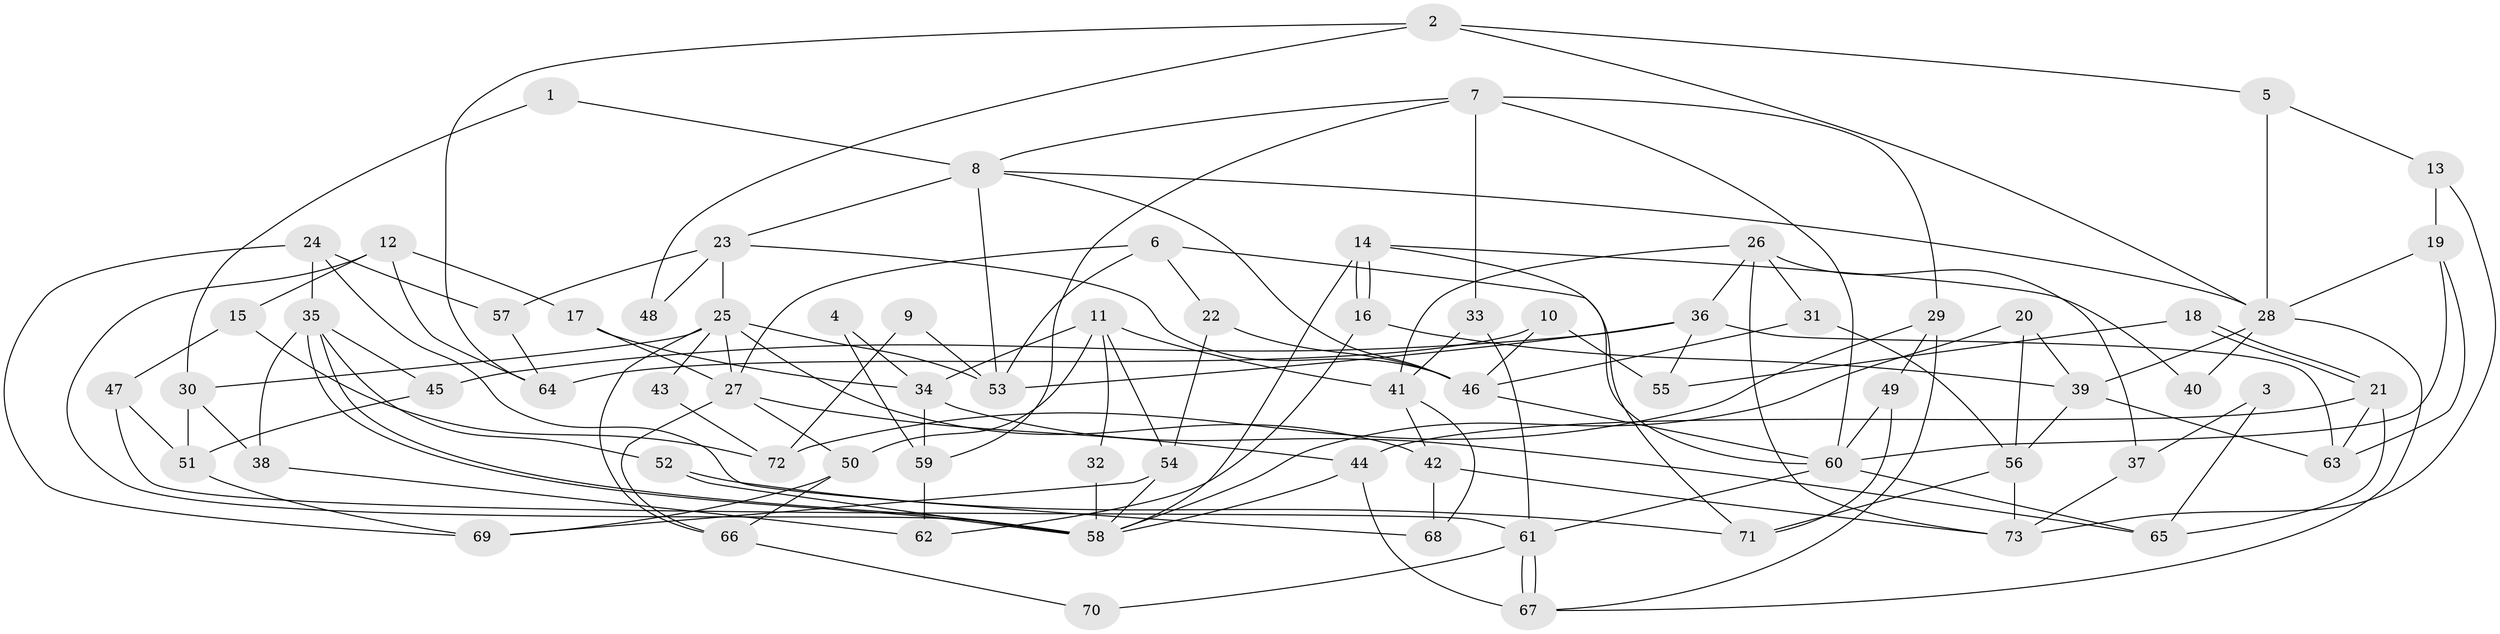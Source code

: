 // Generated by graph-tools (version 1.1) at 2025/26/03/09/25 03:26:19]
// undirected, 73 vertices, 146 edges
graph export_dot {
graph [start="1"]
  node [color=gray90,style=filled];
  1;
  2;
  3;
  4;
  5;
  6;
  7;
  8;
  9;
  10;
  11;
  12;
  13;
  14;
  15;
  16;
  17;
  18;
  19;
  20;
  21;
  22;
  23;
  24;
  25;
  26;
  27;
  28;
  29;
  30;
  31;
  32;
  33;
  34;
  35;
  36;
  37;
  38;
  39;
  40;
  41;
  42;
  43;
  44;
  45;
  46;
  47;
  48;
  49;
  50;
  51;
  52;
  53;
  54;
  55;
  56;
  57;
  58;
  59;
  60;
  61;
  62;
  63;
  64;
  65;
  66;
  67;
  68;
  69;
  70;
  71;
  72;
  73;
  1 -- 8;
  1 -- 30;
  2 -- 28;
  2 -- 5;
  2 -- 48;
  2 -- 64;
  3 -- 37;
  3 -- 65;
  4 -- 59;
  4 -- 34;
  5 -- 13;
  5 -- 28;
  6 -- 27;
  6 -- 60;
  6 -- 22;
  6 -- 53;
  7 -- 60;
  7 -- 8;
  7 -- 29;
  7 -- 33;
  7 -- 59;
  8 -- 53;
  8 -- 46;
  8 -- 23;
  8 -- 28;
  9 -- 72;
  9 -- 53;
  10 -- 64;
  10 -- 46;
  10 -- 55;
  11 -- 50;
  11 -- 54;
  11 -- 32;
  11 -- 34;
  11 -- 41;
  12 -- 58;
  12 -- 17;
  12 -- 15;
  12 -- 64;
  13 -- 73;
  13 -- 19;
  14 -- 16;
  14 -- 16;
  14 -- 71;
  14 -- 40;
  14 -- 58;
  15 -- 47;
  15 -- 72;
  16 -- 39;
  16 -- 62;
  17 -- 27;
  17 -- 34;
  18 -- 21;
  18 -- 21;
  18 -- 55;
  19 -- 63;
  19 -- 60;
  19 -- 28;
  20 -- 58;
  20 -- 56;
  20 -- 39;
  21 -- 44;
  21 -- 63;
  21 -- 65;
  22 -- 46;
  22 -- 54;
  23 -- 46;
  23 -- 25;
  23 -- 48;
  23 -- 57;
  24 -- 35;
  24 -- 57;
  24 -- 68;
  24 -- 69;
  25 -- 27;
  25 -- 30;
  25 -- 42;
  25 -- 43;
  25 -- 53;
  25 -- 66;
  26 -- 36;
  26 -- 41;
  26 -- 31;
  26 -- 37;
  26 -- 73;
  27 -- 44;
  27 -- 50;
  27 -- 66;
  28 -- 39;
  28 -- 40;
  28 -- 67;
  29 -- 67;
  29 -- 49;
  29 -- 72;
  30 -- 51;
  30 -- 38;
  31 -- 56;
  31 -- 46;
  32 -- 58;
  33 -- 41;
  33 -- 61;
  34 -- 59;
  34 -- 65;
  35 -- 52;
  35 -- 58;
  35 -- 58;
  35 -- 38;
  35 -- 45;
  36 -- 63;
  36 -- 53;
  36 -- 45;
  36 -- 55;
  37 -- 73;
  38 -- 62;
  39 -- 56;
  39 -- 63;
  41 -- 68;
  41 -- 42;
  42 -- 68;
  42 -- 73;
  43 -- 72;
  44 -- 58;
  44 -- 67;
  45 -- 51;
  46 -- 60;
  47 -- 51;
  47 -- 61;
  49 -- 60;
  49 -- 71;
  50 -- 66;
  50 -- 69;
  51 -- 69;
  52 -- 58;
  52 -- 71;
  54 -- 58;
  54 -- 69;
  56 -- 73;
  56 -- 71;
  57 -- 64;
  59 -- 62;
  60 -- 61;
  60 -- 65;
  61 -- 67;
  61 -- 67;
  61 -- 70;
  66 -- 70;
}
